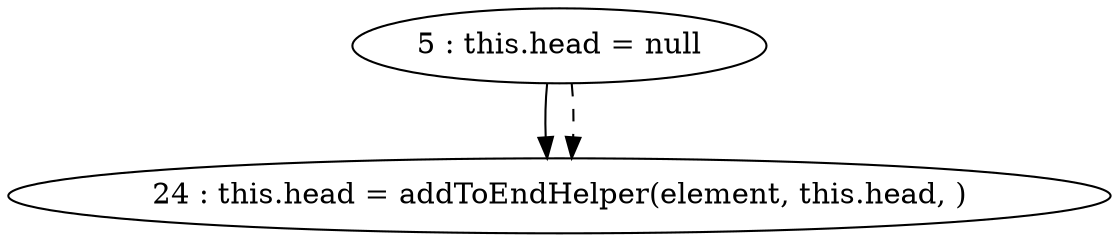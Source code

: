 digraph G {
"5 : this.head = null"
"5 : this.head = null" -> "24 : this.head = addToEndHelper(element, this.head, )"
"5 : this.head = null" -> "24 : this.head = addToEndHelper(element, this.head, )" [style=dashed]
"24 : this.head = addToEndHelper(element, this.head, )"
}